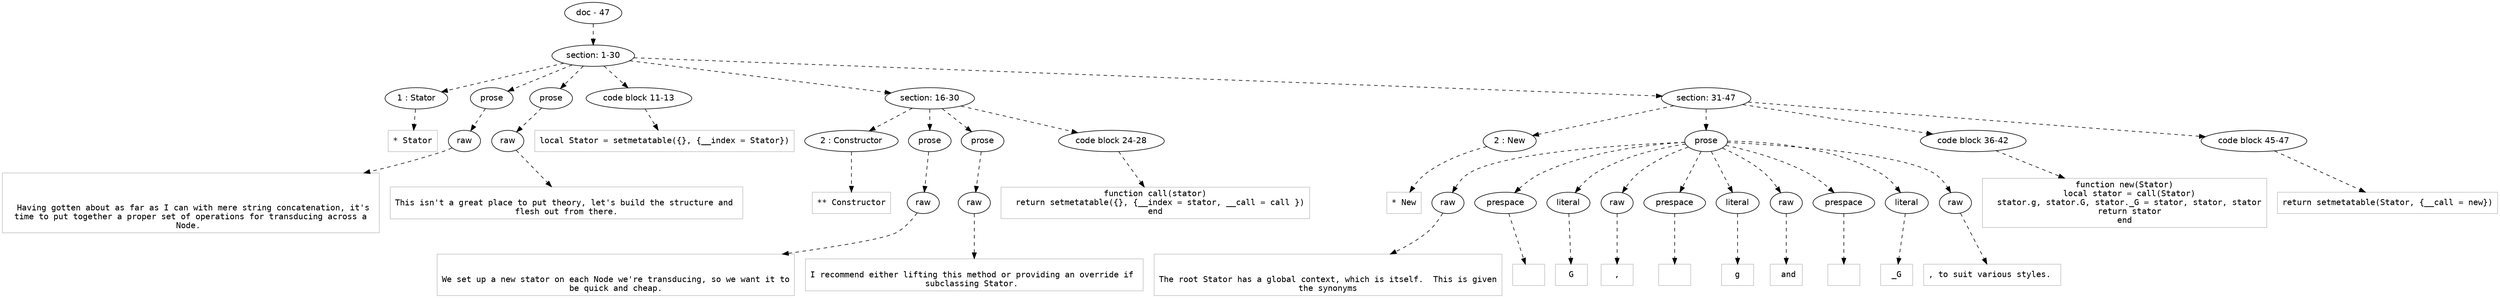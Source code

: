 digraph hierarchy {

node [fontname=Helvetica]
edge [style=dashed]

doc_0 [label="doc - 47"]


doc_0 -> { section_1}
{rank=same; section_1}

section_1 [label="section: 1-30"]


section_1 -> { header_2 prose_3 prose_4 codeblock_5 section_6 section_7}
{rank=same; header_2 prose_3 prose_4 codeblock_5 section_6 section_7}

header_2 [label="1 : Stator"]

prose_3 [label="prose"]

prose_4 [label="prose"]

codeblock_5 [label="code block 11-13"]

section_6 [label="section: 16-30"]

section_7 [label="section: 31-47"]


header_2 -> leaf_8
leaf_8  [color=Gray,shape=rectangle,fontname=Inconsolata,label="* Stator"]
prose_3 -> { raw_9}
{rank=same; raw_9}

raw_9 [label="raw"]


raw_9 -> leaf_10
leaf_10  [color=Gray,shape=rectangle,fontname=Inconsolata,label="


  Having gotten about as far as I can with mere string concatenation, it's 
time to put together a proper set of operations for transducing across a
Node. 
"]
prose_4 -> { raw_11}
{rank=same; raw_11}

raw_11 [label="raw"]


raw_11 -> leaf_12
leaf_12  [color=Gray,shape=rectangle,fontname=Inconsolata,label="
This isn't a great place to put theory, let's build the structure and 
flesh out from there.
"]
codeblock_5 -> leaf_13
leaf_13  [color=Gray,shape=rectangle,fontname=Inconsolata,label="local Stator = setmetatable({}, {__index = Stator})"]
section_6 -> { header_14 prose_15 prose_16 codeblock_17}
{rank=same; header_14 prose_15 prose_16 codeblock_17}

header_14 [label="2 : Constructor"]

prose_15 [label="prose"]

prose_16 [label="prose"]

codeblock_17 [label="code block 24-28"]


header_14 -> leaf_18
leaf_18  [color=Gray,shape=rectangle,fontname=Inconsolata,label="** Constructor"]
prose_15 -> { raw_19}
{rank=same; raw_19}

raw_19 [label="raw"]


raw_19 -> leaf_20
leaf_20  [color=Gray,shape=rectangle,fontname=Inconsolata,label="

We set up a new stator on each Node we're transducing, so we want it to
be quick and cheap.
"]
prose_16 -> { raw_21}
{rank=same; raw_21}

raw_21 [label="raw"]


raw_21 -> leaf_22
leaf_22  [color=Gray,shape=rectangle,fontname=Inconsolata,label="
I recommend either lifting this method or providing an override if 
subclassing Stator. 
"]
codeblock_17 -> leaf_23
leaf_23  [color=Gray,shape=rectangle,fontname=Inconsolata,label="function call(stator)
  return setmetatable({}, {__index = stator, __call = call })
end"]
section_7 -> { header_24 prose_25 codeblock_26 codeblock_27}
{rank=same; header_24 prose_25 codeblock_26 codeblock_27}

header_24 [label="2 : New"]

prose_25 [label="prose"]

codeblock_26 [label="code block 36-42"]

codeblock_27 [label="code block 45-47"]


header_24 -> leaf_28
leaf_28  [color=Gray,shape=rectangle,fontname=Inconsolata,label="* New
"]
prose_25 -> { raw_29 prespace_30 literal_31 raw_32 prespace_33 literal_34 raw_35 prespace_36 literal_37 raw_38}
{rank=same; raw_29 prespace_30 literal_31 raw_32 prespace_33 literal_34 raw_35 prespace_36 literal_37 raw_38}

raw_29 [label="raw"]

prespace_30 [label="prespace"]

literal_31 [label="literal"]

raw_32 [label="raw"]

prespace_33 [label="prespace"]

literal_34 [label="literal"]

raw_35 [label="raw"]

prespace_36 [label="prespace"]

literal_37 [label="literal"]

raw_38 [label="raw"]


raw_29 -> leaf_39
leaf_39  [color=Gray,shape=rectangle,fontname=Inconsolata,label="

The root Stator has a global context, which is itself.  This is given
the synonyms"]
prespace_30 -> leaf_40
leaf_40  [color=Gray,shape=rectangle,fontname=Inconsolata,label=" "]
literal_31 -> leaf_41
leaf_41  [color=Gray,shape=rectangle,fontname=Inconsolata,label="G"]
raw_32 -> leaf_42
leaf_42  [color=Gray,shape=rectangle,fontname=Inconsolata,label=","]
prespace_33 -> leaf_43
leaf_43  [color=Gray,shape=rectangle,fontname=Inconsolata,label=" "]
literal_34 -> leaf_44
leaf_44  [color=Gray,shape=rectangle,fontname=Inconsolata,label="g"]
raw_35 -> leaf_45
leaf_45  [color=Gray,shape=rectangle,fontname=Inconsolata,label=" and"]
prespace_36 -> leaf_46
leaf_46  [color=Gray,shape=rectangle,fontname=Inconsolata,label=" "]
literal_37 -> leaf_47
leaf_47  [color=Gray,shape=rectangle,fontname=Inconsolata,label="_G"]
raw_38 -> leaf_48
leaf_48  [color=Gray,shape=rectangle,fontname=Inconsolata,label=", to suit various styles. 
"]
codeblock_26 -> leaf_49
leaf_49  [color=Gray,shape=rectangle,fontname=Inconsolata,label="function new(Stator)
  local stator = call(Stator)
  stator.g, stator.G, stator._G = stator, stator, stator
  return stator
end"]
codeblock_27 -> leaf_50
leaf_50  [color=Gray,shape=rectangle,fontname=Inconsolata,label="return setmetatable(Stator, {__call = new})"]

}
